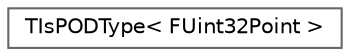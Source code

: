 digraph "Graphical Class Hierarchy"
{
 // INTERACTIVE_SVG=YES
 // LATEX_PDF_SIZE
  bgcolor="transparent";
  edge [fontname=Helvetica,fontsize=10,labelfontname=Helvetica,labelfontsize=10];
  node [fontname=Helvetica,fontsize=10,shape=box,height=0.2,width=0.4];
  rankdir="LR";
  Node0 [id="Node000000",label="TIsPODType\< FUint32Point \>",height=0.2,width=0.4,color="grey40", fillcolor="white", style="filled",URL="$dc/d1b/structTIsPODType_3_01FUint32Point_01_4.html",tooltip=" "];
}
